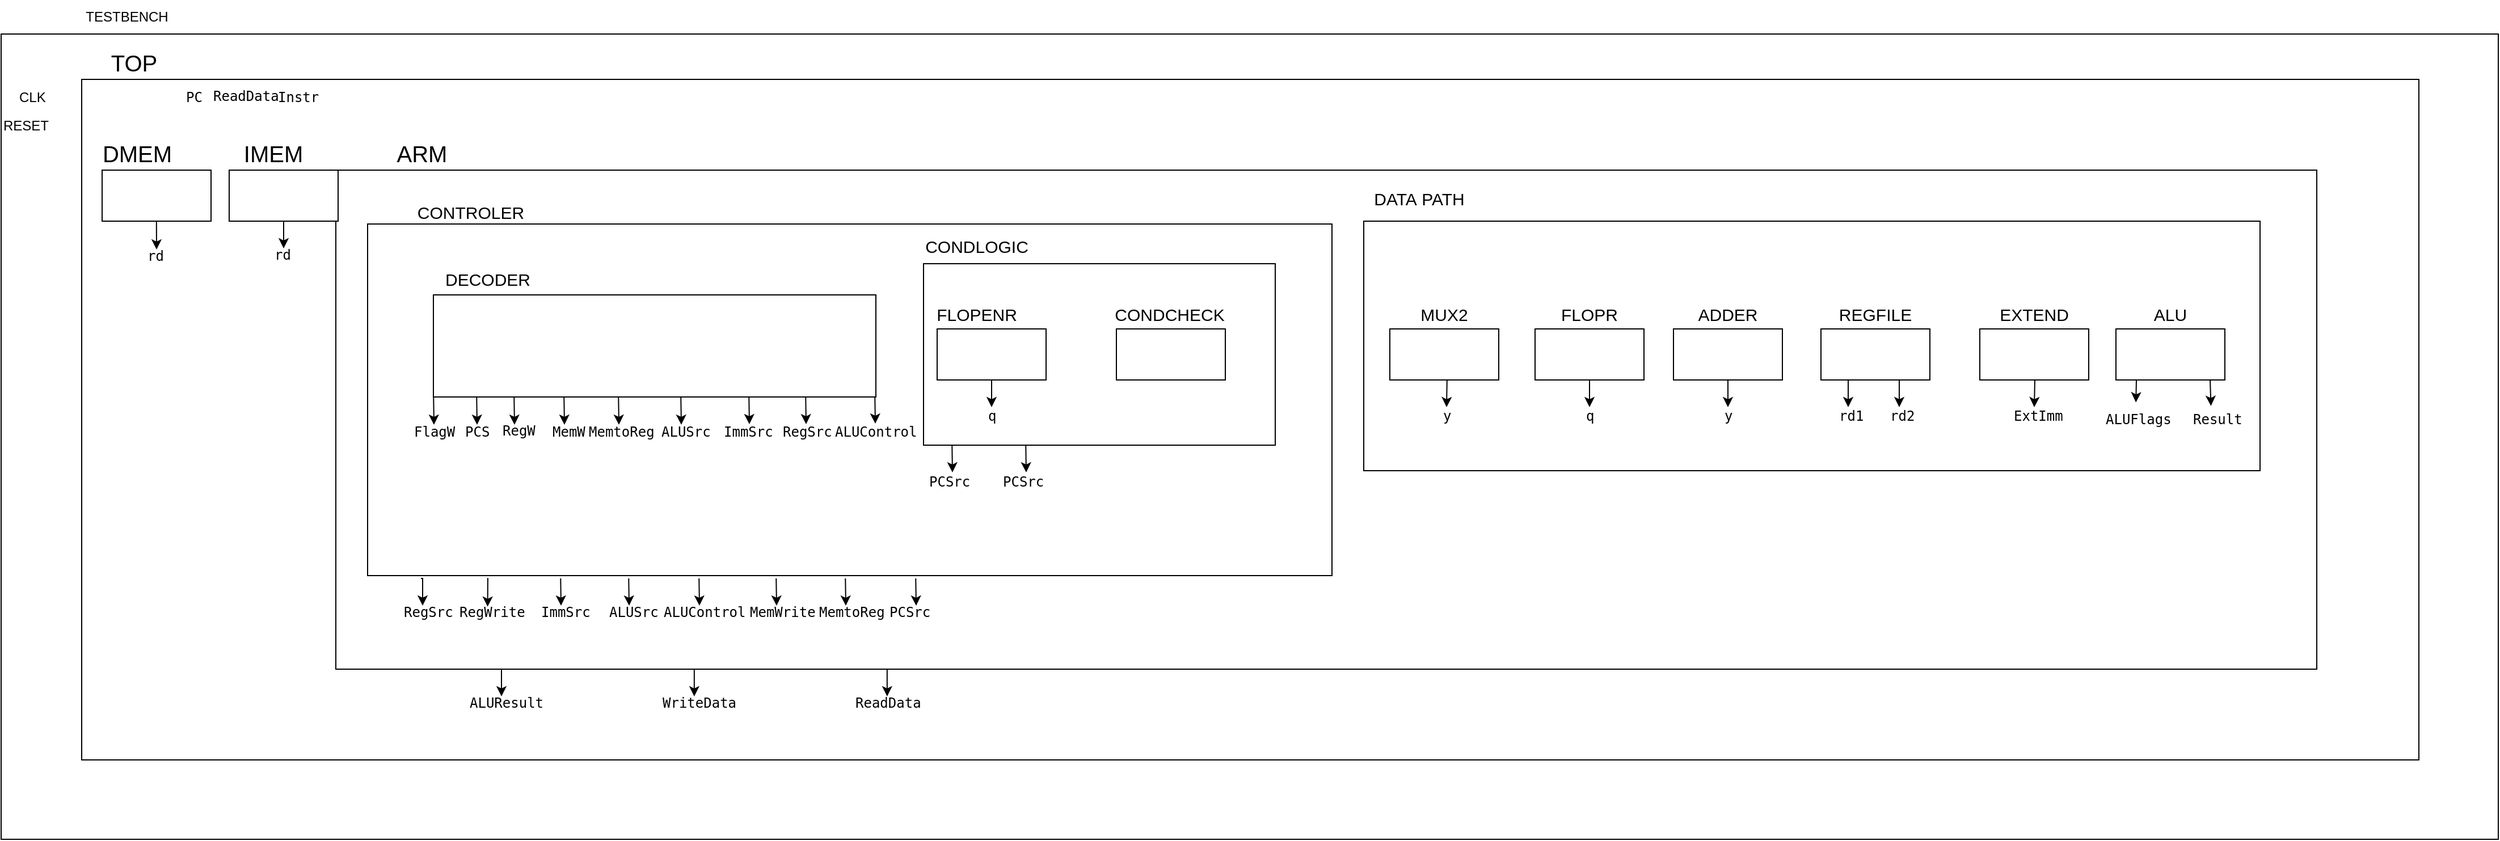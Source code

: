 <mxfile version="26.2.9">
  <diagram name="Página-1" id="NAmM1-ZtK7_rb2ben3PG">
    <mxGraphModel dx="205" dy="112" grid="1" gridSize="10" guides="1" tooltips="1" connect="1" arrows="1" fold="1" page="1" pageScale="1" pageWidth="827" pageHeight="1169" math="0" shadow="0">
      <root>
        <mxCell id="0" />
        <mxCell id="1" parent="0" />
        <mxCell id="LJNkUysy-Gn-ZSd2sY3m-1" value="" style="rounded=0;whiteSpace=wrap;html=1;align=left;" parent="1" vertex="1">
          <mxGeometry x="89" y="50" width="2201" height="710" as="geometry" />
        </mxCell>
        <mxCell id="LJNkUysy-Gn-ZSd2sY3m-12" value="" style="rounded=0;whiteSpace=wrap;html=1;" parent="1" vertex="1">
          <mxGeometry x="160" y="90" width="2060" height="600" as="geometry" />
        </mxCell>
        <mxCell id="LJNkUysy-Gn-ZSd2sY3m-16" value="TESTBENCH" style="text;html=1;align=center;verticalAlign=middle;whiteSpace=wrap;rounded=0;" parent="1" vertex="1">
          <mxGeometry x="170" y="20" width="60" height="30" as="geometry" />
        </mxCell>
        <mxCell id="LJNkUysy-Gn-ZSd2sY3m-21" value="CLK" style="text;html=1;align=left;verticalAlign=middle;whiteSpace=wrap;rounded=0;" parent="1" vertex="1">
          <mxGeometry x="103" y="91" width="30" height="30" as="geometry" />
        </mxCell>
        <mxCell id="LJNkUysy-Gn-ZSd2sY3m-22" value="TOP&amp;nbsp;" style="text;html=1;align=center;verticalAlign=middle;whiteSpace=wrap;rounded=0;fontSize=20;" parent="1" vertex="1">
          <mxGeometry x="160" y="50" width="98" height="50" as="geometry" />
        </mxCell>
        <mxCell id="LJNkUysy-Gn-ZSd2sY3m-25" value="RESET" style="text;html=1;align=left;verticalAlign=middle;whiteSpace=wrap;rounded=0;" parent="1" vertex="1">
          <mxGeometry x="89" y="116" width="44" height="30" as="geometry" />
        </mxCell>
        <mxCell id="XlLsWRVdU46CiYbNEFcL-1" value="" style="rounded=0;whiteSpace=wrap;html=1;" parent="1" vertex="1">
          <mxGeometry x="384" y="170" width="1746" height="440" as="geometry" />
        </mxCell>
        <mxCell id="XlLsWRVdU46CiYbNEFcL-2" value="" style="rounded=0;whiteSpace=wrap;html=1;" parent="1" vertex="1">
          <mxGeometry x="290" y="170" width="96" height="45" as="geometry" />
        </mxCell>
        <mxCell id="XlLsWRVdU46CiYbNEFcL-3" value="" style="rounded=0;whiteSpace=wrap;html=1;" parent="1" vertex="1">
          <mxGeometry x="178" y="170" width="96" height="45" as="geometry" />
        </mxCell>
        <mxCell id="XlLsWRVdU46CiYbNEFcL-6" value="&lt;code&gt;PC&lt;/code&gt;" style="text;html=1;align=left;verticalAlign=middle;whiteSpace=wrap;rounded=0;" parent="1" vertex="1">
          <mxGeometry x="250" y="91" width="30" height="30" as="geometry" />
        </mxCell>
        <mxCell id="XlLsWRVdU46CiYbNEFcL-7" value="&lt;span style=&quot;font-family: monospace;&quot;&gt;Instr&lt;/span&gt;" style="text;html=1;align=left;verticalAlign=middle;whiteSpace=wrap;rounded=0;" parent="1" vertex="1">
          <mxGeometry x="331" y="91" width="44" height="30" as="geometry" />
        </mxCell>
        <mxCell id="XlLsWRVdU46CiYbNEFcL-11" value="&lt;code&gt;ReadData&lt;/code&gt;" style="text;html=1;align=left;verticalAlign=middle;whiteSpace=wrap;rounded=0;" parent="1" vertex="1">
          <mxGeometry x="274" y="90" width="44" height="30" as="geometry" />
        </mxCell>
        <mxCell id="XlLsWRVdU46CiYbNEFcL-24" value="DMEM" style="text;html=1;align=center;verticalAlign=middle;whiteSpace=wrap;rounded=0;fontSize=20;" parent="1" vertex="1">
          <mxGeometry x="160" y="130" width="98" height="50" as="geometry" />
        </mxCell>
        <mxCell id="XlLsWRVdU46CiYbNEFcL-29" value="IMEM" style="text;html=1;align=center;verticalAlign=middle;whiteSpace=wrap;rounded=0;fontSize=20;" parent="1" vertex="1">
          <mxGeometry x="280" y="130" width="98" height="50" as="geometry" />
        </mxCell>
        <mxCell id="XlLsWRVdU46CiYbNEFcL-30" value="ARM" style="text;html=1;align=center;verticalAlign=middle;whiteSpace=wrap;rounded=0;fontSize=20;" parent="1" vertex="1">
          <mxGeometry x="410.5" y="130" width="98" height="50" as="geometry" />
        </mxCell>
        <mxCell id="XlLsWRVdU46CiYbNEFcL-31" value="" style="rounded=0;whiteSpace=wrap;html=1;" parent="1" vertex="1">
          <mxGeometry x="412" y="217.5" width="850" height="310" as="geometry" />
        </mxCell>
        <mxCell id="XlLsWRVdU46CiYbNEFcL-32" value="&lt;font style=&quot;font-size: 15px;&quot;&gt;CONTROLER&lt;/font&gt;" style="text;html=1;align=center;verticalAlign=middle;whiteSpace=wrap;rounded=0;fontSize=20;" parent="1" vertex="1">
          <mxGeometry x="454" y="180" width="98" height="50" as="geometry" />
        </mxCell>
        <mxCell id="XlLsWRVdU46CiYbNEFcL-34" value="" style="rounded=0;whiteSpace=wrap;html=1;" parent="1" vertex="1">
          <mxGeometry x="1290" y="215" width="790" height="220" as="geometry" />
        </mxCell>
        <mxCell id="XlLsWRVdU46CiYbNEFcL-35" value="&lt;span style=&quot;font-size: 15px;&quot;&gt;DATA&amp;nbsp;&lt;/span&gt;&lt;span style=&quot;font-size: 15px; background-color: transparent; color: light-dark(rgb(0, 0, 0), rgb(255, 255, 255));&quot;&gt;PATH&lt;/span&gt;" style="text;html=1;align=center;verticalAlign=middle;whiteSpace=wrap;rounded=0;fontSize=20;" parent="1" vertex="1">
          <mxGeometry x="1290" y="167.5" width="98" height="50" as="geometry" />
        </mxCell>
        <mxCell id="XlLsWRVdU46CiYbNEFcL-36" value="" style="rounded=0;whiteSpace=wrap;html=1;" parent="1" vertex="1">
          <mxGeometry x="470" y="280" width="390" height="90" as="geometry" />
        </mxCell>
        <mxCell id="XlLsWRVdU46CiYbNEFcL-37" value="&lt;span style=&quot;font-size: 15px;&quot;&gt;DECODER&lt;/span&gt;" style="text;html=1;align=center;verticalAlign=middle;whiteSpace=wrap;rounded=0;fontSize=20;" parent="1" vertex="1">
          <mxGeometry x="468.5" y="239" width="98" height="50" as="geometry" />
        </mxCell>
        <mxCell id="XlLsWRVdU46CiYbNEFcL-38" value="" style="rounded=0;whiteSpace=wrap;html=1;" parent="1" vertex="1">
          <mxGeometry x="902" y="252.5" width="310" height="160" as="geometry" />
        </mxCell>
        <mxCell id="XlLsWRVdU46CiYbNEFcL-39" value="&lt;span style=&quot;font-size: 15px;&quot;&gt;CONDLOGIC&lt;/span&gt;" style="text;html=1;align=center;verticalAlign=middle;whiteSpace=wrap;rounded=0;fontSize=20;" parent="1" vertex="1">
          <mxGeometry x="900" y="210" width="98" height="50" as="geometry" />
        </mxCell>
        <mxCell id="XlLsWRVdU46CiYbNEFcL-40" value="&lt;span style=&quot;font-size: 15px;&quot;&gt;FLOPENR&lt;/span&gt;" style="text;html=1;align=center;verticalAlign=middle;whiteSpace=wrap;rounded=0;fontSize=20;" parent="1" vertex="1">
          <mxGeometry x="900" y="270" width="98" height="50" as="geometry" />
        </mxCell>
        <mxCell id="XlLsWRVdU46CiYbNEFcL-41" value="" style="rounded=0;whiteSpace=wrap;html=1;" parent="1" vertex="1">
          <mxGeometry x="914" y="310" width="96" height="45" as="geometry" />
        </mxCell>
        <mxCell id="XlLsWRVdU46CiYbNEFcL-44" value="" style="rounded=0;whiteSpace=wrap;html=1;" parent="1" vertex="1">
          <mxGeometry x="1072" y="310" width="96" height="45" as="geometry" />
        </mxCell>
        <mxCell id="XlLsWRVdU46CiYbNEFcL-45" value="&lt;span style=&quot;font-size: 15px;&quot;&gt;CONDCHECK&lt;/span&gt;" style="text;html=1;align=center;verticalAlign=middle;whiteSpace=wrap;rounded=0;fontSize=20;" parent="1" vertex="1">
          <mxGeometry x="1070" y="270" width="98" height="50" as="geometry" />
        </mxCell>
        <mxCell id="XlLsWRVdU46CiYbNEFcL-49" value="&lt;span style=&quot;font-size: 15px;&quot;&gt;MUX2&lt;/span&gt;" style="text;html=1;align=center;verticalAlign=middle;whiteSpace=wrap;rounded=0;fontSize=20;" parent="1" vertex="1">
          <mxGeometry x="1312" y="270" width="98" height="50" as="geometry" />
        </mxCell>
        <mxCell id="XlLsWRVdU46CiYbNEFcL-50" value="" style="rounded=0;whiteSpace=wrap;html=1;" parent="1" vertex="1">
          <mxGeometry x="1313" y="310" width="96" height="45" as="geometry" />
        </mxCell>
        <mxCell id="XlLsWRVdU46CiYbNEFcL-51" value="&lt;span style=&quot;font-size: 15px;&quot;&gt;FLOPR&lt;/span&gt;" style="text;html=1;align=center;verticalAlign=middle;whiteSpace=wrap;rounded=0;fontSize=20;" parent="1" vertex="1">
          <mxGeometry x="1440" y="270" width="98" height="50" as="geometry" />
        </mxCell>
        <mxCell id="XlLsWRVdU46CiYbNEFcL-52" value="" style="rounded=0;whiteSpace=wrap;html=1;" parent="1" vertex="1">
          <mxGeometry x="1441" y="310" width="96" height="45" as="geometry" />
        </mxCell>
        <mxCell id="XlLsWRVdU46CiYbNEFcL-56" value="" style="rounded=0;whiteSpace=wrap;html=1;" parent="1" vertex="1">
          <mxGeometry x="1563" y="310" width="96" height="45" as="geometry" />
        </mxCell>
        <mxCell id="XlLsWRVdU46CiYbNEFcL-57" value="&lt;span style=&quot;font-size: 15px;&quot;&gt;ADDER&lt;/span&gt;" style="text;html=1;align=center;verticalAlign=middle;whiteSpace=wrap;rounded=0;fontSize=20;" parent="1" vertex="1">
          <mxGeometry x="1562" y="270" width="98" height="50" as="geometry" />
        </mxCell>
        <mxCell id="XlLsWRVdU46CiYbNEFcL-58" value="" style="rounded=0;whiteSpace=wrap;html=1;" parent="1" vertex="1">
          <mxGeometry x="1693" y="310" width="96" height="45" as="geometry" />
        </mxCell>
        <mxCell id="XlLsWRVdU46CiYbNEFcL-59" value="&lt;span style=&quot;font-size: 15px;&quot;&gt;REGFILE&lt;/span&gt;" style="text;html=1;align=center;verticalAlign=middle;whiteSpace=wrap;rounded=0;fontSize=20;" parent="1" vertex="1">
          <mxGeometry x="1692" y="270" width="98" height="50" as="geometry" />
        </mxCell>
        <mxCell id="XlLsWRVdU46CiYbNEFcL-60" value="" style="rounded=0;whiteSpace=wrap;html=1;" parent="1" vertex="1">
          <mxGeometry x="1833" y="310" width="96" height="45" as="geometry" />
        </mxCell>
        <mxCell id="XlLsWRVdU46CiYbNEFcL-61" value="&lt;span style=&quot;font-size: 15px;&quot;&gt;EXTEND&lt;/span&gt;" style="text;html=1;align=center;verticalAlign=middle;whiteSpace=wrap;rounded=0;fontSize=20;" parent="1" vertex="1">
          <mxGeometry x="1832" y="270" width="98" height="50" as="geometry" />
        </mxCell>
        <mxCell id="XlLsWRVdU46CiYbNEFcL-62" value="" style="rounded=0;whiteSpace=wrap;html=1;" parent="1" vertex="1">
          <mxGeometry x="1953" y="310" width="96" height="45" as="geometry" />
        </mxCell>
        <mxCell id="XlLsWRVdU46CiYbNEFcL-63" value="&lt;span style=&quot;font-size: 15px;&quot;&gt;ALU&lt;/span&gt;" style="text;html=1;align=center;verticalAlign=middle;whiteSpace=wrap;rounded=0;fontSize=20;" parent="1" vertex="1">
          <mxGeometry x="1952" y="270" width="98" height="50" as="geometry" />
        </mxCell>
        <mxCell id="tNusRQFWXDD-pon_z9ov-1" value="&lt;code&gt;ALUFlags&lt;/code&gt;" style="text;html=1;align=left;verticalAlign=middle;whiteSpace=wrap;rounded=0;" parent="1" vertex="1">
          <mxGeometry x="1942" y="375" width="30" height="30" as="geometry" />
        </mxCell>
        <mxCell id="tNusRQFWXDD-pon_z9ov-2" value="&lt;code&gt;Result&amp;nbsp;&lt;/code&gt;" style="text;html=1;align=left;verticalAlign=middle;whiteSpace=wrap;rounded=0;" parent="1" vertex="1">
          <mxGeometry x="2019" y="375" width="30" height="30" as="geometry" />
        </mxCell>
        <mxCell id="tNusRQFWXDD-pon_z9ov-3" style="edgeStyle=orthogonalEdgeStyle;rounded=0;orthogonalLoop=1;jettySize=auto;html=1;exitX=0.75;exitY=1;exitDx=0;exitDy=0;entryX=0.225;entryY=0.096;entryDx=0;entryDy=0;entryPerimeter=0;" parent="1" edge="1">
          <mxGeometry relative="1" as="geometry">
            <mxPoint x="2036" y="355" as="sourcePoint" />
            <mxPoint x="2036.75" y="377.88" as="targetPoint" />
          </mxGeometry>
        </mxCell>
        <mxCell id="tNusRQFWXDD-pon_z9ov-4" style="edgeStyle=orthogonalEdgeStyle;rounded=0;orthogonalLoop=1;jettySize=auto;html=1;exitX=0;exitY=1;exitDx=0;exitDy=0;entryX=0.353;entryY=-0.009;entryDx=0;entryDy=0;entryPerimeter=0;" parent="1" edge="1">
          <mxGeometry relative="1" as="geometry">
            <mxPoint x="1971" y="355" as="sourcePoint" />
            <mxPoint x="1970.59" y="374.73" as="targetPoint" />
          </mxGeometry>
        </mxCell>
        <mxCell id="tNusRQFWXDD-pon_z9ov-6" value="&lt;font face=&quot;monospace&quot;&gt;y&lt;/font&gt;" style="text;html=1;align=left;verticalAlign=middle;whiteSpace=wrap;rounded=0;" parent="1" vertex="1">
          <mxGeometry x="1358" y="379" width="10" height="16" as="geometry" />
        </mxCell>
        <mxCell id="tNusRQFWXDD-pon_z9ov-7" style="edgeStyle=orthogonalEdgeStyle;rounded=0;orthogonalLoop=1;jettySize=auto;html=1;exitX=0.525;exitY=1.003;exitDx=0;exitDy=0;entryX=0.5;entryY=0;entryDx=0;entryDy=0;exitPerimeter=0;" parent="1" source="XlLsWRVdU46CiYbNEFcL-50" target="tNusRQFWXDD-pon_z9ov-6" edge="1">
          <mxGeometry relative="1" as="geometry">
            <mxPoint x="1363.75" y="351" as="sourcePoint" />
            <mxPoint x="1363.75" y="375" as="targetPoint" />
          </mxGeometry>
        </mxCell>
        <mxCell id="tNusRQFWXDD-pon_z9ov-8" value="&lt;font face=&quot;monospace&quot;&gt;q&lt;/font&gt;" style="text;html=1;align=left;verticalAlign=middle;whiteSpace=wrap;rounded=0;" parent="1" vertex="1">
          <mxGeometry x="1484" y="379" width="10" height="16" as="geometry" />
        </mxCell>
        <mxCell id="tNusRQFWXDD-pon_z9ov-9" style="edgeStyle=orthogonalEdgeStyle;rounded=0;orthogonalLoop=1;jettySize=auto;html=1;exitX=0.525;exitY=1.003;exitDx=0;exitDy=0;entryX=0.5;entryY=0;entryDx=0;entryDy=0;exitPerimeter=0;" parent="1" target="tNusRQFWXDD-pon_z9ov-8" edge="1">
          <mxGeometry relative="1" as="geometry">
            <mxPoint x="1489" y="355" as="sourcePoint" />
            <mxPoint x="1489.75" y="375" as="targetPoint" />
          </mxGeometry>
        </mxCell>
        <mxCell id="tNusRQFWXDD-pon_z9ov-10" value="&lt;font face=&quot;monospace&quot;&gt;q&lt;/font&gt;" style="text;html=1;align=left;verticalAlign=middle;whiteSpace=wrap;rounded=0;" parent="1" vertex="1">
          <mxGeometry x="957" y="379" width="10" height="16" as="geometry" />
        </mxCell>
        <mxCell id="tNusRQFWXDD-pon_z9ov-11" style="edgeStyle=orthogonalEdgeStyle;rounded=0;orthogonalLoop=1;jettySize=auto;html=1;exitX=0.525;exitY=1.003;exitDx=0;exitDy=0;entryX=0.5;entryY=0;entryDx=0;entryDy=0;exitPerimeter=0;" parent="1" target="tNusRQFWXDD-pon_z9ov-10" edge="1">
          <mxGeometry relative="1" as="geometry">
            <mxPoint x="962" y="355" as="sourcePoint" />
            <mxPoint x="962.75" y="375" as="targetPoint" />
          </mxGeometry>
        </mxCell>
        <mxCell id="tNusRQFWXDD-pon_z9ov-16" value="&lt;font face=&quot;monospace&quot;&gt;y&lt;/font&gt;" style="text;html=1;align=left;verticalAlign=middle;whiteSpace=wrap;rounded=0;" parent="1" vertex="1">
          <mxGeometry x="1606" y="379" width="10" height="16" as="geometry" />
        </mxCell>
        <mxCell id="tNusRQFWXDD-pon_z9ov-17" style="edgeStyle=orthogonalEdgeStyle;rounded=0;orthogonalLoop=1;jettySize=auto;html=1;exitX=0.525;exitY=1.003;exitDx=0;exitDy=0;entryX=0.5;entryY=0;entryDx=0;entryDy=0;exitPerimeter=0;" parent="1" target="tNusRQFWXDD-pon_z9ov-16" edge="1">
          <mxGeometry relative="1" as="geometry">
            <mxPoint x="1611" y="355" as="sourcePoint" />
            <mxPoint x="1611.75" y="375" as="targetPoint" />
          </mxGeometry>
        </mxCell>
        <mxCell id="tNusRQFWXDD-pon_z9ov-20" value="&lt;font face=&quot;monospace&quot;&gt;rd1&lt;/font&gt;" style="text;html=1;align=left;verticalAlign=middle;whiteSpace=wrap;rounded=0;" parent="1" vertex="1">
          <mxGeometry x="1707" y="379" width="20" height="16" as="geometry" />
        </mxCell>
        <mxCell id="tNusRQFWXDD-pon_z9ov-21" style="edgeStyle=orthogonalEdgeStyle;rounded=0;orthogonalLoop=1;jettySize=auto;html=1;entryX=0.5;entryY=0;entryDx=0;entryDy=0;" parent="1" target="tNusRQFWXDD-pon_z9ov-20" edge="1">
          <mxGeometry relative="1" as="geometry">
            <mxPoint x="1717" y="355" as="sourcePoint" />
            <mxPoint x="1712.75" y="375" as="targetPoint" />
          </mxGeometry>
        </mxCell>
        <mxCell id="tNusRQFWXDD-pon_z9ov-24" value="&lt;font face=&quot;monospace&quot;&gt;rd2&lt;/font&gt;" style="text;html=1;align=left;verticalAlign=middle;whiteSpace=wrap;rounded=0;" parent="1" vertex="1">
          <mxGeometry x="1752" y="379" width="20" height="16" as="geometry" />
        </mxCell>
        <mxCell id="tNusRQFWXDD-pon_z9ov-25" style="edgeStyle=orthogonalEdgeStyle;rounded=0;orthogonalLoop=1;jettySize=auto;html=1;entryX=0.5;entryY=0;entryDx=0;entryDy=0;" parent="1" target="tNusRQFWXDD-pon_z9ov-24" edge="1">
          <mxGeometry relative="1" as="geometry">
            <mxPoint x="1762" y="355" as="sourcePoint" />
            <mxPoint x="1757.75" y="375" as="targetPoint" />
          </mxGeometry>
        </mxCell>
        <mxCell id="tNusRQFWXDD-pon_z9ov-26" style="edgeStyle=orthogonalEdgeStyle;rounded=0;orthogonalLoop=1;jettySize=auto;html=1;entryX=0.5;entryY=0;entryDx=0;entryDy=0;" parent="1" target="tNusRQFWXDD-pon_z9ov-27" edge="1">
          <mxGeometry relative="1" as="geometry">
            <mxPoint x="1881.5" y="355" as="sourcePoint" />
            <mxPoint x="1867.25" y="375" as="targetPoint" />
          </mxGeometry>
        </mxCell>
        <mxCell id="tNusRQFWXDD-pon_z9ov-27" value="&lt;code&gt;ExtImm&lt;/code&gt;" style="text;html=1;align=left;verticalAlign=middle;whiteSpace=wrap;rounded=0;" parent="1" vertex="1">
          <mxGeometry x="1860.5" y="379" width="41" height="16" as="geometry" />
        </mxCell>
        <mxCell id="tNusRQFWXDD-pon_z9ov-28" value="&lt;font face=&quot;monospace&quot;&gt;rd&lt;/font&gt;" style="text;html=1;align=left;verticalAlign=middle;whiteSpace=wrap;rounded=0;" parent="1" vertex="1">
          <mxGeometry x="216" y="240" width="20" height="11" as="geometry" />
        </mxCell>
        <mxCell id="tNusRQFWXDD-pon_z9ov-29" style="edgeStyle=orthogonalEdgeStyle;rounded=0;orthogonalLoop=1;jettySize=auto;html=1;exitX=0.5;exitY=1;exitDx=0;exitDy=0;entryX=0.5;entryY=0;entryDx=0;entryDy=0;" parent="1" target="tNusRQFWXDD-pon_z9ov-28" edge="1">
          <mxGeometry relative="1" as="geometry">
            <mxPoint x="225.9" y="215" as="sourcePoint" />
            <mxPoint x="225.9" y="239" as="targetPoint" />
          </mxGeometry>
        </mxCell>
        <mxCell id="tNusRQFWXDD-pon_z9ov-31" style="edgeStyle=orthogonalEdgeStyle;rounded=0;orthogonalLoop=1;jettySize=auto;html=1;exitX=0.5;exitY=1;exitDx=0;exitDy=0;entryX=0.5;entryY=0;entryDx=0;entryDy=0;" parent="1" target="tNusRQFWXDD-pon_z9ov-32" edge="1">
          <mxGeometry relative="1" as="geometry">
            <mxPoint x="338" y="215" as="sourcePoint" />
            <mxPoint x="333.75" y="235" as="targetPoint" />
          </mxGeometry>
        </mxCell>
        <mxCell id="tNusRQFWXDD-pon_z9ov-32" value="&lt;font face=&quot;monospace&quot;&gt;rd&lt;/font&gt;" style="text;html=1;align=left;verticalAlign=middle;whiteSpace=wrap;rounded=0;" parent="1" vertex="1">
          <mxGeometry x="328" y="239" width="20" height="11" as="geometry" />
        </mxCell>
        <mxCell id="tNusRQFWXDD-pon_z9ov-33" value="&lt;code&gt;ALUResult&lt;/code&gt;" style="text;html=1;align=left;verticalAlign=middle;whiteSpace=wrap;rounded=0;" parent="1" vertex="1">
          <mxGeometry x="500" y="634" width="60" height="11" as="geometry" />
        </mxCell>
        <mxCell id="tNusRQFWXDD-pon_z9ov-34" style="edgeStyle=orthogonalEdgeStyle;rounded=0;orthogonalLoop=1;jettySize=auto;html=1;entryX=0.5;entryY=0;entryDx=0;entryDy=0;" parent="1" target="tNusRQFWXDD-pon_z9ov-33" edge="1">
          <mxGeometry relative="1" as="geometry">
            <mxPoint x="530" y="610" as="sourcePoint" />
            <mxPoint x="505.75" y="630" as="targetPoint" />
          </mxGeometry>
        </mxCell>
        <mxCell id="tNusRQFWXDD-pon_z9ov-35" value="&lt;code&gt;WriteData&lt;/code&gt;" style="text;html=1;align=left;verticalAlign=middle;whiteSpace=wrap;rounded=0;" parent="1" vertex="1">
          <mxGeometry x="670" y="634" width="60" height="11" as="geometry" />
        </mxCell>
        <mxCell id="tNusRQFWXDD-pon_z9ov-37" style="edgeStyle=orthogonalEdgeStyle;rounded=0;orthogonalLoop=1;jettySize=auto;html=1;entryX=0.5;entryY=0;entryDx=0;entryDy=0;" parent="1" edge="1">
          <mxGeometry relative="1" as="geometry">
            <mxPoint x="699.92" y="610" as="sourcePoint" />
            <mxPoint x="699.92" y="634" as="targetPoint" />
          </mxGeometry>
        </mxCell>
        <mxCell id="tNusRQFWXDD-pon_z9ov-40" style="edgeStyle=orthogonalEdgeStyle;rounded=0;orthogonalLoop=1;jettySize=auto;html=1;entryX=0.5;entryY=0;entryDx=0;entryDy=0;" parent="1" edge="1">
          <mxGeometry relative="1" as="geometry">
            <mxPoint x="869.92" y="610" as="sourcePoint" />
            <mxPoint x="869.92" y="634" as="targetPoint" />
          </mxGeometry>
        </mxCell>
        <mxCell id="tNusRQFWXDD-pon_z9ov-41" value="&lt;code&gt;ReadData&lt;/code&gt;" style="text;html=1;align=left;verticalAlign=middle;whiteSpace=wrap;rounded=0;" parent="1" vertex="1">
          <mxGeometry x="840" y="634" width="60" height="11" as="geometry" />
        </mxCell>
        <mxCell id="Tkcv1pHcStgOkspFxJvF-1" value="&lt;code&gt;RegSrc&lt;/code&gt;" style="text;html=1;align=left;verticalAlign=middle;whiteSpace=wrap;rounded=0;" vertex="1" parent="1">
          <mxGeometry x="442" y="554" width="37" height="11" as="geometry" />
        </mxCell>
        <mxCell id="Tkcv1pHcStgOkspFxJvF-2" style="edgeStyle=orthogonalEdgeStyle;rounded=0;orthogonalLoop=1;jettySize=auto;html=1;entryX=0.5;entryY=0;entryDx=0;entryDy=0;" edge="1" target="Tkcv1pHcStgOkspFxJvF-1" parent="1">
          <mxGeometry relative="1" as="geometry">
            <mxPoint x="459" y="530" as="sourcePoint" />
            <mxPoint x="447.75" y="550" as="targetPoint" />
          </mxGeometry>
        </mxCell>
        <mxCell id="Tkcv1pHcStgOkspFxJvF-6" value="&lt;code&gt;RegWrite&lt;/code&gt;" style="text;html=1;align=left;verticalAlign=middle;whiteSpace=wrap;rounded=0;" vertex="1" parent="1">
          <mxGeometry x="491" y="554" width="53" height="11" as="geometry" />
        </mxCell>
        <mxCell id="Tkcv1pHcStgOkspFxJvF-7" style="edgeStyle=orthogonalEdgeStyle;rounded=0;orthogonalLoop=1;jettySize=auto;html=1;entryX=0.505;entryY=0.081;entryDx=0;entryDy=0;exitX=0.301;exitY=0.998;exitDx=0;exitDy=0;exitPerimeter=0;entryPerimeter=0;" edge="1" target="Tkcv1pHcStgOkspFxJvF-6" parent="1">
          <mxGeometry relative="1" as="geometry">
            <mxPoint x="517.955" y="529.56" as="sourcePoint" />
            <mxPoint x="518.5" y="553" as="targetPoint" />
          </mxGeometry>
        </mxCell>
        <mxCell id="Tkcv1pHcStgOkspFxJvF-8" style="edgeStyle=orthogonalEdgeStyle;rounded=0;orthogonalLoop=1;jettySize=auto;html=1;exitX=0.486;exitY=1;exitDx=0;exitDy=0;exitPerimeter=0;" edge="1" parent="1">
          <mxGeometry relative="1" as="geometry">
            <mxPoint x="582.13" y="530" as="sourcePoint" />
            <mxPoint x="582.5" y="554" as="targetPoint" />
          </mxGeometry>
        </mxCell>
        <mxCell id="Tkcv1pHcStgOkspFxJvF-9" value="&lt;code&gt;ImmSrc&lt;/code&gt;" style="text;html=1;align=left;verticalAlign=middle;whiteSpace=wrap;rounded=0;" vertex="1" parent="1">
          <mxGeometry x="563" y="554" width="40" height="11" as="geometry" />
        </mxCell>
        <mxCell id="Tkcv1pHcStgOkspFxJvF-10" style="edgeStyle=orthogonalEdgeStyle;rounded=0;orthogonalLoop=1;jettySize=auto;html=1;exitX=0.486;exitY=1;exitDx=0;exitDy=0;exitPerimeter=0;" edge="1" parent="1">
          <mxGeometry relative="1" as="geometry">
            <mxPoint x="642.13" y="530.01" as="sourcePoint" />
            <mxPoint x="642.5" y="554.01" as="targetPoint" />
          </mxGeometry>
        </mxCell>
        <mxCell id="Tkcv1pHcStgOkspFxJvF-11" value="&lt;code&gt;ALUSrc&lt;/code&gt;" style="text;html=1;align=left;verticalAlign=middle;whiteSpace=wrap;rounded=0;" vertex="1" parent="1">
          <mxGeometry x="623" y="554.01" width="40" height="11" as="geometry" />
        </mxCell>
        <mxCell id="Tkcv1pHcStgOkspFxJvF-12" value="&lt;code&gt;ALUControl&lt;/code&gt;" style="text;html=1;align=left;verticalAlign=middle;whiteSpace=wrap;rounded=0;" vertex="1" parent="1">
          <mxGeometry x="671" y="554.02" width="70" height="11" as="geometry" />
        </mxCell>
        <mxCell id="Tkcv1pHcStgOkspFxJvF-13" style="edgeStyle=orthogonalEdgeStyle;rounded=0;orthogonalLoop=1;jettySize=auto;html=1;exitX=0.486;exitY=1;exitDx=0;exitDy=0;exitPerimeter=0;" edge="1" parent="1">
          <mxGeometry relative="1" as="geometry">
            <mxPoint x="704.13" y="530.02" as="sourcePoint" />
            <mxPoint x="704.5" y="554.02" as="targetPoint" />
          </mxGeometry>
        </mxCell>
        <mxCell id="Tkcv1pHcStgOkspFxJvF-16" value="&lt;code&gt;MemWrite&lt;/code&gt;" style="text;html=1;align=left;verticalAlign=middle;whiteSpace=wrap;rounded=0;" vertex="1" parent="1">
          <mxGeometry x="747" y="554" width="58" height="11" as="geometry" />
        </mxCell>
        <mxCell id="Tkcv1pHcStgOkspFxJvF-17" style="edgeStyle=orthogonalEdgeStyle;rounded=0;orthogonalLoop=1;jettySize=auto;html=1;exitX=0.486;exitY=1;exitDx=0;exitDy=0;exitPerimeter=0;" edge="1" parent="1">
          <mxGeometry relative="1" as="geometry">
            <mxPoint x="772.13" y="530" as="sourcePoint" />
            <mxPoint x="772.5" y="554" as="targetPoint" />
          </mxGeometry>
        </mxCell>
        <mxCell id="Tkcv1pHcStgOkspFxJvF-18" value="&lt;code&gt;MemtoReg&lt;/code&gt;" style="text;html=1;align=left;verticalAlign=middle;whiteSpace=wrap;rounded=0;" vertex="1" parent="1">
          <mxGeometry x="808" y="554.02" width="58" height="11" as="geometry" />
        </mxCell>
        <mxCell id="Tkcv1pHcStgOkspFxJvF-19" style="edgeStyle=orthogonalEdgeStyle;rounded=0;orthogonalLoop=1;jettySize=auto;html=1;exitX=0.486;exitY=1;exitDx=0;exitDy=0;exitPerimeter=0;" edge="1" parent="1">
          <mxGeometry relative="1" as="geometry">
            <mxPoint x="833.13" y="530.02" as="sourcePoint" />
            <mxPoint x="833.5" y="554.02" as="targetPoint" />
          </mxGeometry>
        </mxCell>
        <mxCell id="Tkcv1pHcStgOkspFxJvF-20" value="&lt;code&gt;PCSrc&lt;/code&gt;" style="text;html=1;align=left;verticalAlign=middle;whiteSpace=wrap;rounded=0;" vertex="1" parent="1">
          <mxGeometry x="870" y="554.02" width="58" height="11" as="geometry" />
        </mxCell>
        <mxCell id="Tkcv1pHcStgOkspFxJvF-21" style="edgeStyle=orthogonalEdgeStyle;rounded=0;orthogonalLoop=1;jettySize=auto;html=1;exitX=0.486;exitY=1;exitDx=0;exitDy=0;exitPerimeter=0;" edge="1" parent="1">
          <mxGeometry relative="1" as="geometry">
            <mxPoint x="895.13" y="530.02" as="sourcePoint" />
            <mxPoint x="895.5" y="554.02" as="targetPoint" />
          </mxGeometry>
        </mxCell>
        <mxCell id="Tkcv1pHcStgOkspFxJvF-34" style="edgeStyle=orthogonalEdgeStyle;rounded=0;orthogonalLoop=1;jettySize=auto;html=1;exitX=0.486;exitY=1;exitDx=0;exitDy=0;exitPerimeter=0;" edge="1" parent="1">
          <mxGeometry relative="1" as="geometry">
            <mxPoint x="541.13" y="370.5" as="sourcePoint" />
            <mxPoint x="541.5" y="394.5" as="targetPoint" />
          </mxGeometry>
        </mxCell>
        <mxCell id="Tkcv1pHcStgOkspFxJvF-35" value="&lt;code&gt;RegW&lt;/code&gt;" style="text;html=1;align=left;verticalAlign=middle;whiteSpace=wrap;rounded=0;" vertex="1" parent="1">
          <mxGeometry x="529" y="394.5" width="18" height="11" as="geometry" />
        </mxCell>
        <mxCell id="Tkcv1pHcStgOkspFxJvF-36" value="&lt;code&gt;MemW&lt;/code&gt;" style="text;html=1;align=left;verticalAlign=middle;whiteSpace=wrap;rounded=0;" vertex="1" parent="1">
          <mxGeometry x="573" y="395.5" width="18" height="11" as="geometry" />
        </mxCell>
        <mxCell id="Tkcv1pHcStgOkspFxJvF-37" style="edgeStyle=orthogonalEdgeStyle;rounded=0;orthogonalLoop=1;jettySize=auto;html=1;exitX=0.486;exitY=1;exitDx=0;exitDy=0;exitPerimeter=0;" edge="1" parent="1">
          <mxGeometry relative="1" as="geometry">
            <mxPoint x="585.13" y="370.5" as="sourcePoint" />
            <mxPoint x="585.5" y="394.5" as="targetPoint" />
          </mxGeometry>
        </mxCell>
        <mxCell id="Tkcv1pHcStgOkspFxJvF-38" style="edgeStyle=orthogonalEdgeStyle;rounded=0;orthogonalLoop=1;jettySize=auto;html=1;exitX=0.486;exitY=1;exitDx=0;exitDy=0;exitPerimeter=0;" edge="1" parent="1">
          <mxGeometry relative="1" as="geometry">
            <mxPoint x="633.13" y="370.5" as="sourcePoint" />
            <mxPoint x="633.5" y="394.5" as="targetPoint" />
          </mxGeometry>
        </mxCell>
        <mxCell id="Tkcv1pHcStgOkspFxJvF-39" value="&lt;code&gt;MemtoReg&lt;/code&gt;" style="text;html=1;align=left;verticalAlign=middle;whiteSpace=wrap;rounded=0;" vertex="1" parent="1">
          <mxGeometry x="605" y="395.5" width="58" height="11" as="geometry" />
        </mxCell>
        <mxCell id="Tkcv1pHcStgOkspFxJvF-40" value="&lt;code&gt;ALUSrc&lt;/code&gt;" style="text;html=1;align=left;verticalAlign=middle;whiteSpace=wrap;rounded=0;" vertex="1" parent="1">
          <mxGeometry x="669" y="395.5" width="46" height="11" as="geometry" />
        </mxCell>
        <mxCell id="Tkcv1pHcStgOkspFxJvF-41" style="edgeStyle=orthogonalEdgeStyle;rounded=0;orthogonalLoop=1;jettySize=auto;html=1;exitX=0.486;exitY=1;exitDx=0;exitDy=0;exitPerimeter=0;" edge="1" parent="1">
          <mxGeometry relative="1" as="geometry">
            <mxPoint x="688.13" y="370.5" as="sourcePoint" />
            <mxPoint x="688.5" y="394.5" as="targetPoint" />
          </mxGeometry>
        </mxCell>
        <mxCell id="Tkcv1pHcStgOkspFxJvF-42" value="&lt;code&gt;ImmSrc&lt;/code&gt;" style="text;html=1;align=left;verticalAlign=middle;whiteSpace=wrap;rounded=0;" vertex="1" parent="1">
          <mxGeometry x="724" y="395" width="46" height="11" as="geometry" />
        </mxCell>
        <mxCell id="Tkcv1pHcStgOkspFxJvF-43" style="edgeStyle=orthogonalEdgeStyle;rounded=0;orthogonalLoop=1;jettySize=auto;html=1;exitX=0.486;exitY=1;exitDx=0;exitDy=0;exitPerimeter=0;" edge="1" parent="1">
          <mxGeometry relative="1" as="geometry">
            <mxPoint x="748.13" y="370" as="sourcePoint" />
            <mxPoint x="748.5" y="394" as="targetPoint" />
          </mxGeometry>
        </mxCell>
        <mxCell id="Tkcv1pHcStgOkspFxJvF-44" value="&lt;code&gt;RegSrc&lt;/code&gt;" style="text;html=1;align=left;verticalAlign=middle;whiteSpace=wrap;rounded=0;" vertex="1" parent="1">
          <mxGeometry x="776" y="395" width="46" height="11" as="geometry" />
        </mxCell>
        <mxCell id="Tkcv1pHcStgOkspFxJvF-45" style="edgeStyle=orthogonalEdgeStyle;rounded=0;orthogonalLoop=1;jettySize=auto;html=1;exitX=0.486;exitY=1;exitDx=0;exitDy=0;exitPerimeter=0;" edge="1" parent="1">
          <mxGeometry relative="1" as="geometry">
            <mxPoint x="798.13" y="370" as="sourcePoint" />
            <mxPoint x="798.5" y="394" as="targetPoint" />
          </mxGeometry>
        </mxCell>
        <mxCell id="Tkcv1pHcStgOkspFxJvF-46" value="&lt;code&gt;FlagW&lt;/code&gt;" style="text;html=1;align=left;verticalAlign=middle;whiteSpace=wrap;rounded=0;" vertex="1" parent="1">
          <mxGeometry x="451" y="395.5" width="40" height="11" as="geometry" />
        </mxCell>
        <mxCell id="Tkcv1pHcStgOkspFxJvF-47" style="edgeStyle=orthogonalEdgeStyle;rounded=0;orthogonalLoop=1;jettySize=auto;html=1;exitX=0.486;exitY=1;exitDx=0;exitDy=0;exitPerimeter=0;" edge="1" parent="1">
          <mxGeometry relative="1" as="geometry">
            <mxPoint x="470.13" y="370.5" as="sourcePoint" />
            <mxPoint x="470.5" y="394.5" as="targetPoint" />
          </mxGeometry>
        </mxCell>
        <mxCell id="Tkcv1pHcStgOkspFxJvF-48" style="edgeStyle=orthogonalEdgeStyle;rounded=0;orthogonalLoop=1;jettySize=auto;html=1;exitX=0.486;exitY=1;exitDx=0;exitDy=0;exitPerimeter=0;" edge="1" parent="1">
          <mxGeometry relative="1" as="geometry">
            <mxPoint x="508.13" y="370.5" as="sourcePoint" />
            <mxPoint x="508.5" y="394.5" as="targetPoint" />
          </mxGeometry>
        </mxCell>
        <mxCell id="Tkcv1pHcStgOkspFxJvF-49" value="&lt;code&gt;PCS&lt;/code&gt;" style="text;html=1;align=left;verticalAlign=middle;whiteSpace=wrap;rounded=0;" vertex="1" parent="1">
          <mxGeometry x="496" y="395.5" width="18" height="11" as="geometry" />
        </mxCell>
        <mxCell id="Tkcv1pHcStgOkspFxJvF-50" style="edgeStyle=orthogonalEdgeStyle;rounded=0;orthogonalLoop=1;jettySize=auto;html=1;exitX=0.486;exitY=1;exitDx=0;exitDy=0;exitPerimeter=0;" edge="1" parent="1">
          <mxGeometry relative="1" as="geometry">
            <mxPoint x="859.13" y="369.5" as="sourcePoint" />
            <mxPoint x="859.5" y="393.5" as="targetPoint" />
          </mxGeometry>
        </mxCell>
        <mxCell id="Tkcv1pHcStgOkspFxJvF-51" value="&lt;code&gt;ALUControl&lt;/code&gt;" style="text;html=1;align=left;verticalAlign=middle;whiteSpace=wrap;rounded=0;" vertex="1" parent="1">
          <mxGeometry x="822" y="395.5" width="46" height="11" as="geometry" />
        </mxCell>
        <mxCell id="Tkcv1pHcStgOkspFxJvF-53" value="&lt;code&gt;PCSrc&lt;/code&gt;" style="text;html=1;align=left;verticalAlign=middle;whiteSpace=wrap;rounded=0;" vertex="1" parent="1">
          <mxGeometry x="905" y="439.5" width="40" height="11" as="geometry" />
        </mxCell>
        <mxCell id="Tkcv1pHcStgOkspFxJvF-54" style="edgeStyle=orthogonalEdgeStyle;rounded=0;orthogonalLoop=1;jettySize=auto;html=1;exitX=0.486;exitY=1;exitDx=0;exitDy=0;exitPerimeter=0;" edge="1" parent="1">
          <mxGeometry relative="1" as="geometry">
            <mxPoint x="927.13" y="412.5" as="sourcePoint" />
            <mxPoint x="927.5" y="436.5" as="targetPoint" />
          </mxGeometry>
        </mxCell>
        <mxCell id="Tkcv1pHcStgOkspFxJvF-58" style="edgeStyle=orthogonalEdgeStyle;rounded=0;orthogonalLoop=1;jettySize=auto;html=1;exitX=0.486;exitY=1;exitDx=0;exitDy=0;exitPerimeter=0;" edge="1" parent="1">
          <mxGeometry relative="1" as="geometry">
            <mxPoint x="992.13" y="412.5" as="sourcePoint" />
            <mxPoint x="992.5" y="436.5" as="targetPoint" />
          </mxGeometry>
        </mxCell>
        <mxCell id="Tkcv1pHcStgOkspFxJvF-59" value="&lt;code&gt;PCSrc&lt;/code&gt;" style="text;html=1;align=left;verticalAlign=middle;whiteSpace=wrap;rounded=0;" vertex="1" parent="1">
          <mxGeometry x="970" y="439.5" width="40" height="11" as="geometry" />
        </mxCell>
      </root>
    </mxGraphModel>
  </diagram>
</mxfile>
